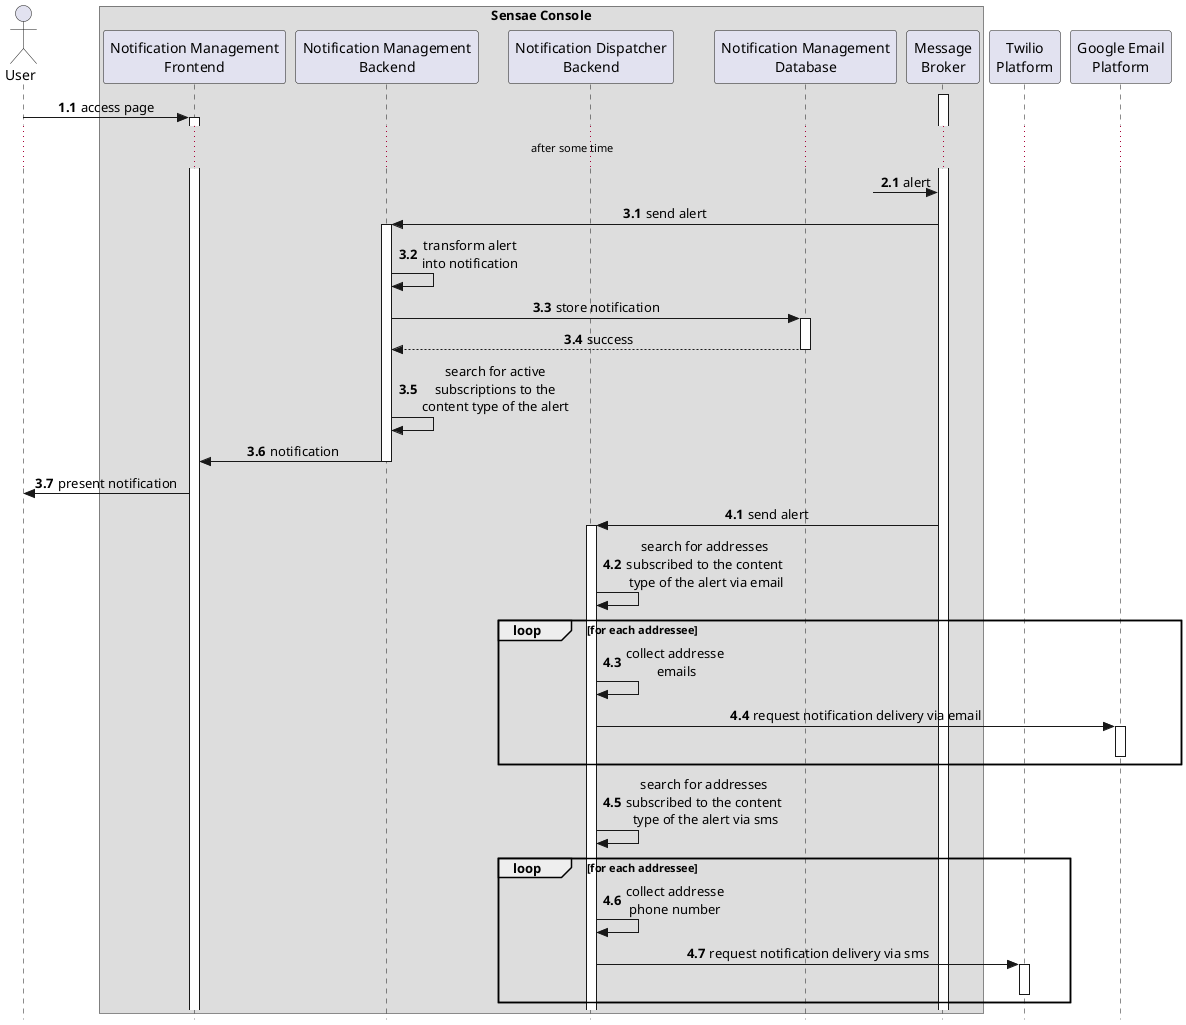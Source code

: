 @startuml notification-dispatch-process

skinparam sequenceMessageAlign center
skinparam style strictuml
autonumber 1.1
actor User

box "Sensae Console"
participant "Notification Management\nFrontend" as FRONT
participant "Notification Management\nBackend" as BACK
participant "Notification Dispatcher\nBackend" as DISP
participant "Notification Management\nDatabase" as DB
participant "Message\nBroker" as MB
end box

participant "Twilio\nPlatform" as SMS
participant "Google Email\nPlatform" as EMAIL

activate MB 

User -> FRONT ++ : access page

... after some time ...
autonumber inc A

?-> MB : alert

autonumber inc A
MB -> BACK ++ : send alert

BACK -> BACK : transform alert\ninto notification

BACK -> DB ++ : store notification
return success

BACK -> BACK : search for active\nsubscriptions to the\ncontent type of the alert
BACK -> FRONT -- : notification
FRONT -> User : present notification

autonumber inc A
MB -> DISP ++ : send alert

DISP -> DISP : search for addresses\nsubscribed to the content\n type of the alert via email

loop for each addressee

DISP -> DISP : collect addresse\n emails

DISP -> EMAIL ++ : request notification delivery via email

deactivate EMAIL 

end

DISP -> DISP : search for addresses\nsubscribed to the content\n type of the alert via sms

loop for each addressee

DISP -> DISP : collect addresse\nphone number

DISP -> SMS ++ : request notification delivery via sms

deactivate SMS

end

@enduml
